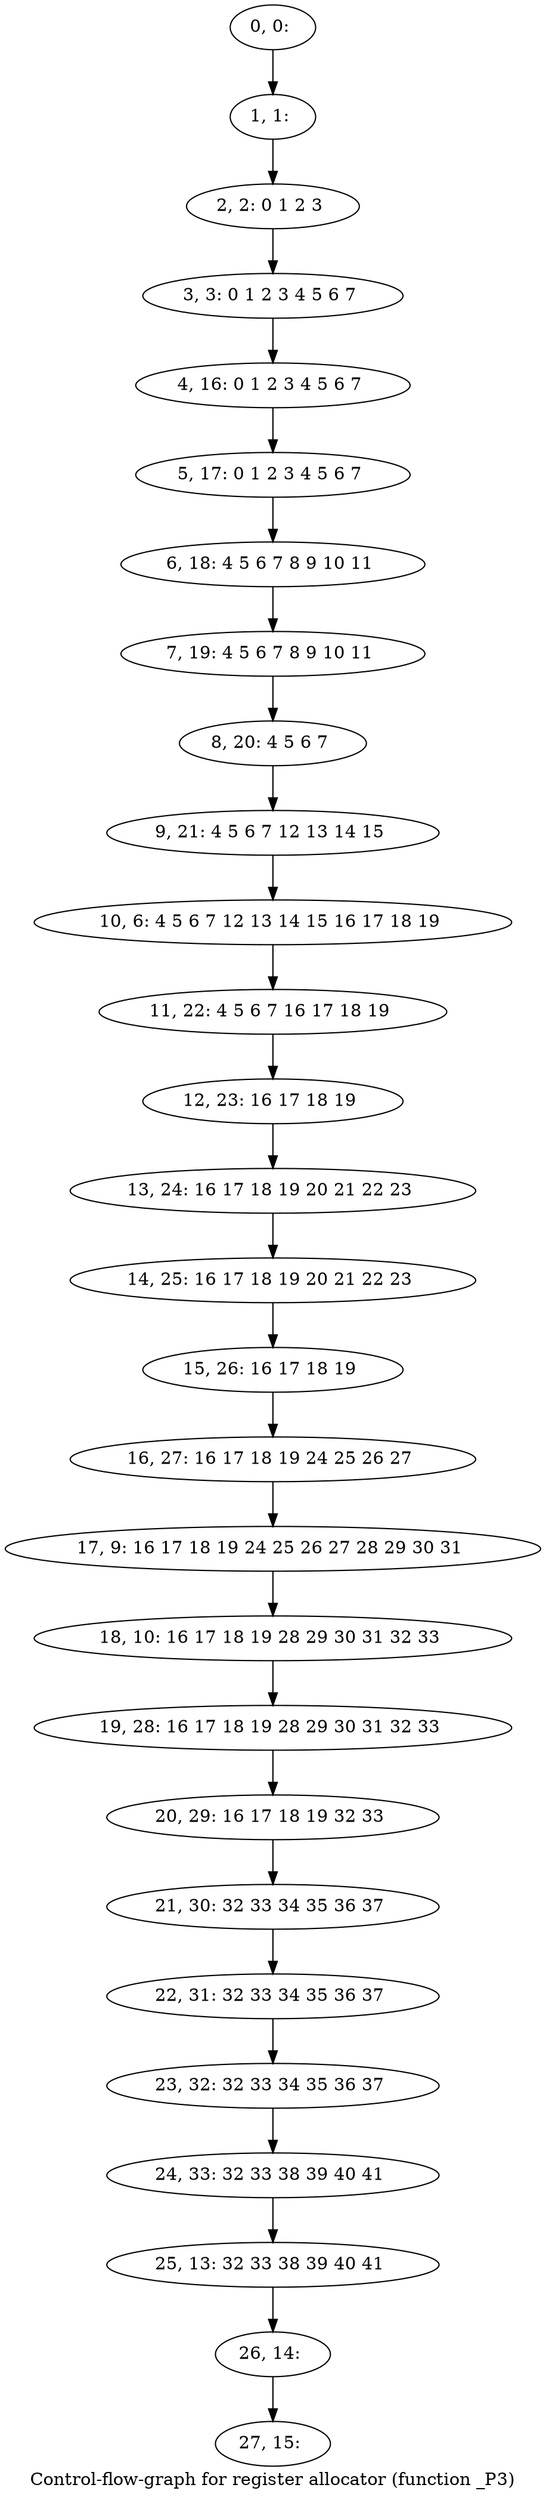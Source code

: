 digraph G {
graph [label="Control-flow-graph for register allocator (function _P3)"]
0[label="0, 0: "];
1[label="1, 1: "];
2[label="2, 2: 0 1 2 3 "];
3[label="3, 3: 0 1 2 3 4 5 6 7 "];
4[label="4, 16: 0 1 2 3 4 5 6 7 "];
5[label="5, 17: 0 1 2 3 4 5 6 7 "];
6[label="6, 18: 4 5 6 7 8 9 10 11 "];
7[label="7, 19: 4 5 6 7 8 9 10 11 "];
8[label="8, 20: 4 5 6 7 "];
9[label="9, 21: 4 5 6 7 12 13 14 15 "];
10[label="10, 6: 4 5 6 7 12 13 14 15 16 17 18 19 "];
11[label="11, 22: 4 5 6 7 16 17 18 19 "];
12[label="12, 23: 16 17 18 19 "];
13[label="13, 24: 16 17 18 19 20 21 22 23 "];
14[label="14, 25: 16 17 18 19 20 21 22 23 "];
15[label="15, 26: 16 17 18 19 "];
16[label="16, 27: 16 17 18 19 24 25 26 27 "];
17[label="17, 9: 16 17 18 19 24 25 26 27 28 29 30 31 "];
18[label="18, 10: 16 17 18 19 28 29 30 31 32 33 "];
19[label="19, 28: 16 17 18 19 28 29 30 31 32 33 "];
20[label="20, 29: 16 17 18 19 32 33 "];
21[label="21, 30: 32 33 34 35 36 37 "];
22[label="22, 31: 32 33 34 35 36 37 "];
23[label="23, 32: 32 33 34 35 36 37 "];
24[label="24, 33: 32 33 38 39 40 41 "];
25[label="25, 13: 32 33 38 39 40 41 "];
26[label="26, 14: "];
27[label="27, 15: "];
0->1 ;
1->2 ;
2->3 ;
3->4 ;
4->5 ;
5->6 ;
6->7 ;
7->8 ;
8->9 ;
9->10 ;
10->11 ;
11->12 ;
12->13 ;
13->14 ;
14->15 ;
15->16 ;
16->17 ;
17->18 ;
18->19 ;
19->20 ;
20->21 ;
21->22 ;
22->23 ;
23->24 ;
24->25 ;
25->26 ;
26->27 ;
}
